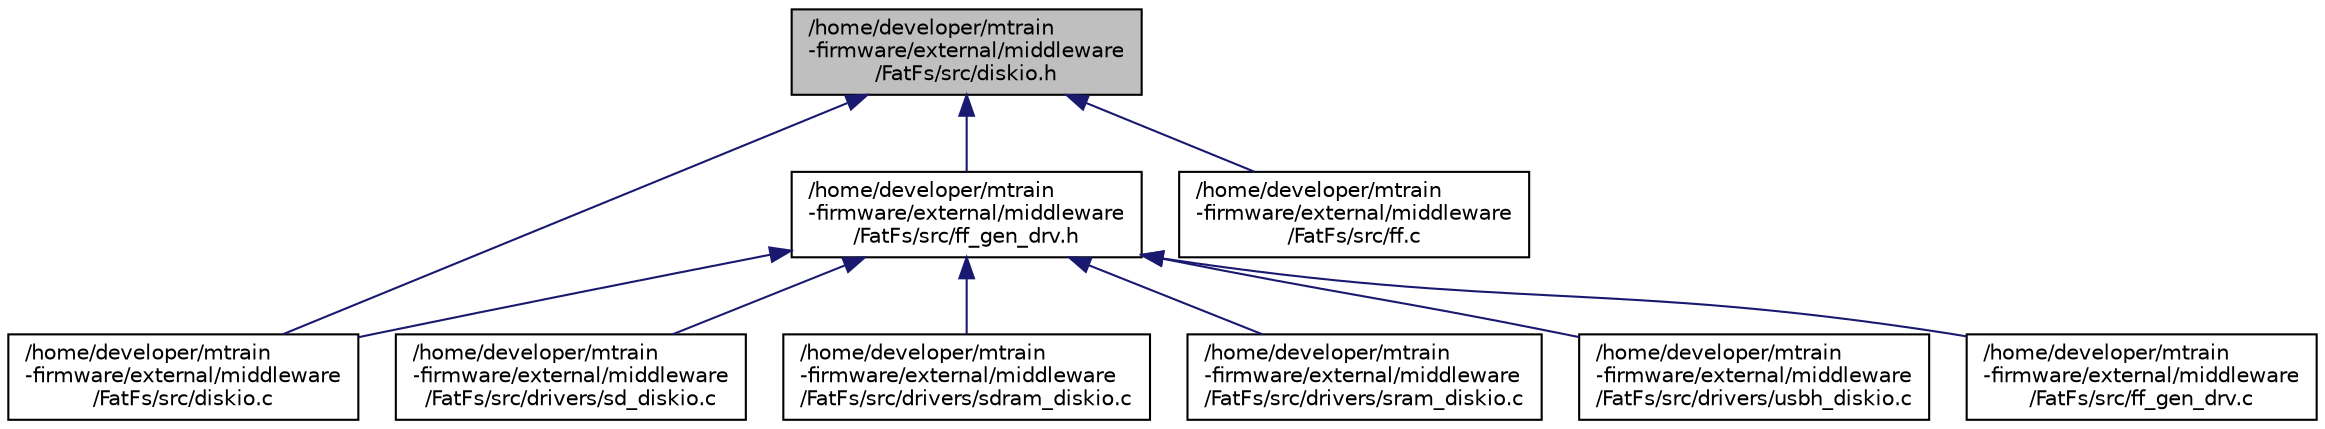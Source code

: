 digraph "/home/developer/mtrain-firmware/external/middleware/FatFs/src/diskio.h"
{
  edge [fontname="Helvetica",fontsize="10",labelfontname="Helvetica",labelfontsize="10"];
  node [fontname="Helvetica",fontsize="10",shape=record];
  Node2 [label="/home/developer/mtrain\l-firmware/external/middleware\l/FatFs/src/diskio.h",height=0.2,width=0.4,color="black", fillcolor="grey75", style="filled", fontcolor="black"];
  Node2 -> Node3 [dir="back",color="midnightblue",fontsize="10",style="solid",fontname="Helvetica"];
  Node3 [label="/home/developer/mtrain\l-firmware/external/middleware\l/FatFs/src/diskio.c",height=0.2,width=0.4,color="black", fillcolor="white", style="filled",URL="$diskio_8c.html",tooltip="FatFs low level disk I/O module. "];
  Node2 -> Node4 [dir="back",color="midnightblue",fontsize="10",style="solid",fontname="Helvetica"];
  Node4 [label="/home/developer/mtrain\l-firmware/external/middleware\l/FatFs/src/ff_gen_drv.h",height=0.2,width=0.4,color="black", fillcolor="white", style="filled",URL="$ff__gen__drv_8h.html",tooltip="Header for ff_gen_drv.c module. "];
  Node4 -> Node3 [dir="back",color="midnightblue",fontsize="10",style="solid",fontname="Helvetica"];
  Node4 -> Node5 [dir="back",color="midnightblue",fontsize="10",style="solid",fontname="Helvetica"];
  Node5 [label="/home/developer/mtrain\l-firmware/external/middleware\l/FatFs/src/drivers/sd_diskio.c",height=0.2,width=0.4,color="black", fillcolor="white", style="filled",URL="$sd__diskio_8c.html",tooltip="SD Disk I/O driver. "];
  Node4 -> Node6 [dir="back",color="midnightblue",fontsize="10",style="solid",fontname="Helvetica"];
  Node6 [label="/home/developer/mtrain\l-firmware/external/middleware\l/FatFs/src/drivers/sdram_diskio.c",height=0.2,width=0.4,color="black", fillcolor="white", style="filled",URL="$sdram__diskio_8c.html",tooltip="SDRAM Disk I/O driver. "];
  Node4 -> Node7 [dir="back",color="midnightblue",fontsize="10",style="solid",fontname="Helvetica"];
  Node7 [label="/home/developer/mtrain\l-firmware/external/middleware\l/FatFs/src/drivers/sram_diskio.c",height=0.2,width=0.4,color="black", fillcolor="white", style="filled",URL="$sram__diskio_8c.html",tooltip="SRAM Disk I/O driver. "];
  Node4 -> Node8 [dir="back",color="midnightblue",fontsize="10",style="solid",fontname="Helvetica"];
  Node8 [label="/home/developer/mtrain\l-firmware/external/middleware\l/FatFs/src/drivers/usbh_diskio.c",height=0.2,width=0.4,color="black", fillcolor="white", style="filled",URL="$usbh__diskio_8c.html",tooltip="USB Key Disk I/O driver. "];
  Node4 -> Node9 [dir="back",color="midnightblue",fontsize="10",style="solid",fontname="Helvetica"];
  Node9 [label="/home/developer/mtrain\l-firmware/external/middleware\l/FatFs/src/ff_gen_drv.c",height=0.2,width=0.4,color="black", fillcolor="white", style="filled",URL="$ff__gen__drv_8c.html",tooltip="FatFs generic low level driver. "];
  Node2 -> Node10 [dir="back",color="midnightblue",fontsize="10",style="solid",fontname="Helvetica"];
  Node10 [label="/home/developer/mtrain\l-firmware/external/middleware\l/FatFs/src/ff.c",height=0.2,width=0.4,color="black", fillcolor="white", style="filled",URL="$ff_8c.html"];
}
